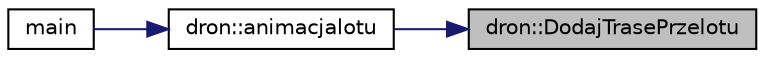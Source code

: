 digraph "dron::DodajTrasePrzelotu"
{
 // LATEX_PDF_SIZE
  edge [fontname="Helvetica",fontsize="10",labelfontname="Helvetica",labelfontsize="10"];
  node [fontname="Helvetica",fontsize="10",shape=record];
  rankdir="RL";
  Node1 [label="dron::DodajTrasePrzelotu",height=0.2,width=0.4,color="black", fillcolor="grey75", style="filled", fontcolor="black",tooltip="Metoda klasy dron. | | atgumenty: | | kat -kat obrotu podawany przez uzytkownika | | dlugosclotu -dlu..."];
  Node1 -> Node2 [dir="back",color="midnightblue",fontsize="10",style="solid",fontname="Helvetica"];
  Node2 [label="dron::animacjalotu",height=0.2,width=0.4,color="black", fillcolor="white", style="filled",URL="$classdron.html#a4fe83415726ebc798e1ac6b37341ec70",tooltip="Metoda klasy dron. | | animuje przelot drona dla gnuplota |."];
  Node2 -> Node3 [dir="back",color="midnightblue",fontsize="10",style="solid",fontname="Helvetica"];
  Node3 [label="main",height=0.2,width=0.4,color="black", fillcolor="white", style="filled",URL="$app_2main_8cpp.html#ae66f6b31b5ad750f1fe042a706a4e3d4",tooltip=" "];
}

